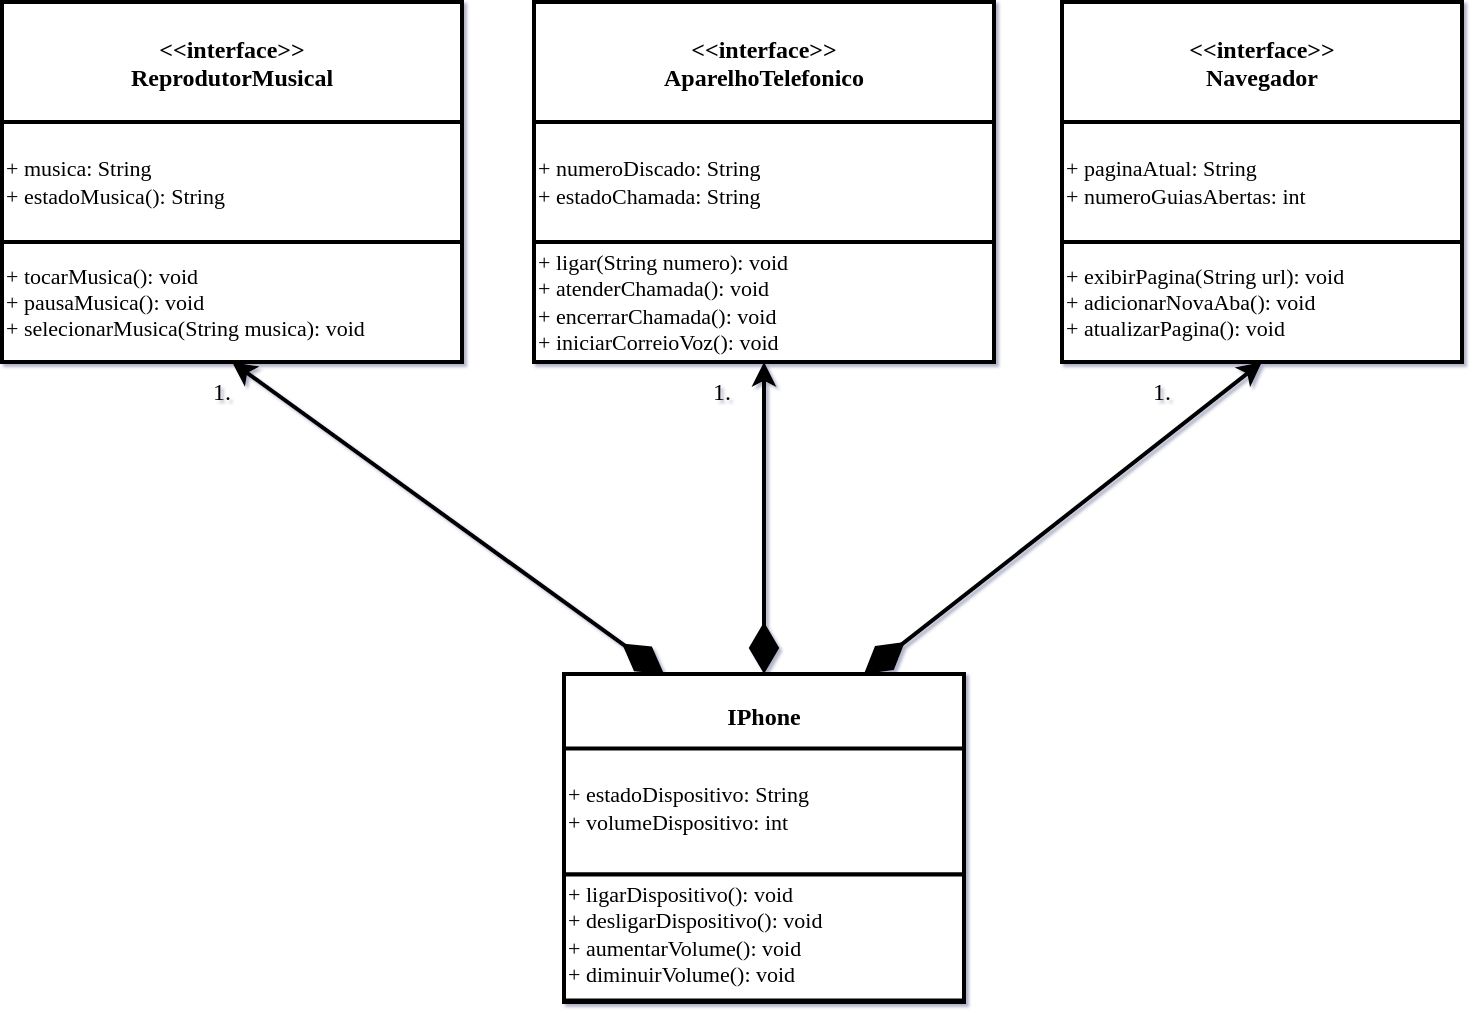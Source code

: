 <mxfile>
    <diagram id="qJbw2j9B7ppGZLjYoXpy" name="Página-1">
        <mxGraphModel dx="1069" dy="559" grid="0" gridSize="10" guides="1" tooltips="1" connect="1" arrows="1" fold="1" page="1" pageScale="1" pageWidth="827" pageHeight="1169" background="#ffffff" math="0" shadow="1">
            <root>
                <mxCell id="0"/>
                <mxCell id="1" parent="0"/>
                <mxCell id="2" value="&lt;&lt;interface&gt;&gt;&#10;ReprodutorMusical" style="swimlane;startSize=60;fontStyle=1;fillColor=#FFFFFF;strokeColor=#000000;fontColor=#000000;fontFamily=Tahoma;strokeWidth=2;" vertex="1" parent="1">
                    <mxGeometry x="49" y="335" width="230" height="180" as="geometry"/>
                </mxCell>
                <mxCell id="17" value="&lt;span style=&quot;color: rgba(0, 0, 0, 0); font-family: monospace; font-size: 0px; text-align: start;&quot;&gt;%3CmxGraphModel%3E%3Croot%3E%3CmxCell%20id%3D%220%22%2F%3E%3CmxCell%20id%3D%221%22%20parent%3D%220%22%2F%3E%3CmxCell%20id%3D%222%22%20value%3D%22%26lt%3B%26lt%3Binterface%26gt%3B%26gt%3B%26%2310%3BNavegador%22%20style%3D%22swimlane%3BstartSize%3D60%3BfontStyle%3D1%3BfillColor%3D%23f9f7ed%3BstrokeColor%3D%2336393d%3BfontColor%3D%23000000%3BfontFamily%3DTahoma%3B%22%20vertex%3D%221%22%20parent%3D%221%22%3E%3CmxGeometry%20x%3D%22520%22%20y%3D%2240%22%20width%3D%22200%22%20height%3D%22180%22%20as%3D%22geometry%22%2F%3E%3C%2FmxCell%3E%3C%2Froot%3E%3C%2FmxGraphModel%3E&lt;/span&gt;" style="rounded=0;whiteSpace=wrap;html=1;fontFamily=Tahoma;fillColor=#FFFFFF;strokeColor=#000000;strokeWidth=2;" vertex="1" parent="2">
                    <mxGeometry y="120" width="230" height="60" as="geometry"/>
                </mxCell>
                <mxCell id="15" value="&lt;span style=&quot;font-family: monospace; font-size: 0px; text-align: start; background-color: rgb(0, 0, 0);&quot;&gt;&lt;font&gt;ttttt&lt;/font&gt;&lt;/span&gt;" style="rounded=0;whiteSpace=wrap;html=1;fontFamily=Tahoma;fillColor=#FFFFFF;strokeColor=#000000;strokeWidth=2;fontColor=#000000;" vertex="1" parent="2">
                    <mxGeometry y="60" width="230" height="60" as="geometry"/>
                </mxCell>
                <mxCell id="35" value="+ tocarMusica(): void&lt;br style=&quot;font-size: 11px;&quot;&gt;+ pausaMusica(): void&lt;br style=&quot;font-size: 11px;&quot;&gt;+ selecionarMusica(String musica): void&amp;nbsp;" style="text;html=1;strokeColor=none;fillColor=none;align=left;verticalAlign=middle;whiteSpace=wrap;rounded=0;labelBackgroundColor=none;strokeWidth=2;fontFamily=Tahoma;fontColor=#000000;fontSize=11;" vertex="1" parent="2">
                    <mxGeometry y="120" width="230" height="60" as="geometry"/>
                </mxCell>
                <mxCell id="41" value="+ musica: String&lt;br style=&quot;font-size: 11px;&quot;&gt;+ estadoMusica(): String&amp;nbsp;" style="text;html=1;strokeColor=none;fillColor=none;align=left;verticalAlign=middle;whiteSpace=wrap;rounded=0;labelBackgroundColor=none;strokeWidth=2;fontFamily=Tahoma;fontColor=#000000;fontSize=11;" vertex="1" parent="2">
                    <mxGeometry y="60" width="230" height="60" as="geometry"/>
                </mxCell>
                <mxCell id="4" value="&lt;&lt;interface&gt;&gt;&#10;AparelhoTelefonico" style="swimlane;startSize=60;fontStyle=1;fillColor=#FFFFFF;strokeColor=#000000;fontColor=#000000;fontFamily=Tahoma;strokeWidth=2;" vertex="1" parent="1">
                    <mxGeometry x="315" y="335" width="230" height="180" as="geometry"/>
                </mxCell>
                <mxCell id="18" value="&lt;span style=&quot;color: rgba(0, 0, 0, 0); font-family: monospace; font-size: 0px; text-align: start;&quot;&gt;%3CmxGraphModel%3E%3Croot%3E%3CmxCell%20id%3D%220%22%2F%3E%3CmxCell%20id%3D%221%22%20parent%3D%220%22%2F%3E%3CmxCell%20id%3D%222%22%20value%3D%22%26lt%3B%26lt%3Binterface%26gt%3B%26gt%3B%26%2310%3BNavegador%22%20style%3D%22swimlane%3BstartSize%3D60%3BfontStyle%3D1%3BfillColor%3D%23f9f7ed%3BstrokeColor%3D%2336393d%3BfontColor%3D%23000000%3BfontFamily%3DTahoma%3B%22%20vertex%3D%221%22%20parent%3D%221%22%3E%3CmxGeometry%20x%3D%22520%22%20y%3D%2240%22%20width%3D%22200%22%20height%3D%22180%22%20as%3D%22geometry%22%2F%3E%3C%2FmxCell%3E%3C%2Froot%3E%3C%2FmxGraphModel%3E&lt;/span&gt;" style="rounded=0;whiteSpace=wrap;html=1;fontFamily=Tahoma;fillColor=#FFFFFF;strokeColor=#000000;strokeWidth=2;" vertex="1" parent="4">
                    <mxGeometry y="60" width="230" height="60" as="geometry"/>
                </mxCell>
                <mxCell id="19" value="&lt;span style=&quot;color: rgba(0, 0, 0, 0); font-family: monospace; font-size: 0px; text-align: start;&quot;&gt;%3CmxGraphModel%3E%3Croot%3E%3CmxCell%20id%3D%220%22%2F%3E%3CmxCell%20id%3D%221%22%20parent%3D%220%22%2F%3E%3CmxCell%20id%3D%222%22%20value%3D%22%26lt%3B%26lt%3Binterface%26gt%3B%26gt%3B%26%2310%3BNavegador%22%20style%3D%22swimlane%3BstartSize%3D60%3BfontStyle%3D1%3BfillColor%3D%23f9f7ed%3BstrokeColor%3D%2336393d%3BfontColor%3D%23000000%3BfontFamily%3DTahoma%3B%22%20vertex%3D%221%22%20parent%3D%221%22%3E%3CmxGeometry%20x%3D%22520%22%20y%3D%2240%22%20width%3D%22200%22%20height%3D%22180%22%20as%3D%22geometry%22%2F%3E%3C%2FmxCell%3E%3C%2Froot%3E%3C%2FmxGraphModel%3E&lt;/span&gt;" style="rounded=0;whiteSpace=wrap;html=1;fontFamily=Tahoma;fillColor=#FFFFFF;strokeColor=#000000;strokeWidth=2;" vertex="1" parent="4">
                    <mxGeometry y="120" width="230" height="60" as="geometry"/>
                </mxCell>
                <mxCell id="36" value="+ ligar(String numero): void&lt;br style=&quot;font-size: 11px;&quot;&gt;+ atenderChamada(): void&lt;br style=&quot;font-size: 11px;&quot;&gt;+ encerrarChamada(): void&lt;br style=&quot;font-size: 11px;&quot;&gt;+ iniciarCorreioVoz(): void&amp;nbsp;" style="text;html=1;strokeColor=none;fillColor=none;align=left;verticalAlign=middle;whiteSpace=wrap;rounded=0;labelBackgroundColor=none;strokeWidth=2;fontFamily=Tahoma;fontColor=#000000;fontSize=11;" vertex="1" parent="4">
                    <mxGeometry y="120" width="230" height="60" as="geometry"/>
                </mxCell>
                <mxCell id="43" value="+ numeroDiscado: String&lt;br style=&quot;font-size: 11px;&quot;&gt;+ estadoChamada: String" style="text;html=1;strokeColor=none;fillColor=none;align=left;verticalAlign=middle;whiteSpace=wrap;rounded=0;labelBackgroundColor=none;strokeWidth=2;fontFamily=Tahoma;fontColor=#000000;fontSize=11;" vertex="1" parent="4">
                    <mxGeometry y="60" width="230" height="60" as="geometry"/>
                </mxCell>
                <mxCell id="5" value="&lt;&lt;interface&gt;&gt;&#10;Navegador" style="swimlane;startSize=60;fontStyle=1;fillColor=#FFFFFF;strokeColor=#000000;fontColor=#000000;fontFamily=Tahoma;strokeWidth=2;" vertex="1" parent="1">
                    <mxGeometry x="579" y="335" width="200" height="180" as="geometry"/>
                </mxCell>
                <mxCell id="20" value="&lt;span style=&quot;color: rgba(0, 0, 0, 0); font-family: monospace; font-size: 0px; text-align: start;&quot;&gt;%3CmxGraphModel%3E%3Croot%3E%3CmxCell%20id%3D%220%22%2F%3E%3CmxCell%20id%3D%221%22%20parent%3D%220%22%2F%3E%3CmxCell%20id%3D%222%22%20value%3D%22%26lt%3B%26lt%3Binterface%26gt%3B%26gt%3B%26%2310%3BNavegador%22%20style%3D%22swimlane%3BstartSize%3D60%3BfontStyle%3D1%3BfillColor%3D%23f9f7ed%3BstrokeColor%3D%2336393d%3BfontColor%3D%23000000%3BfontFamily%3DTahoma%3B%22%20vertex%3D%221%22%20parent%3D%221%22%3E%3CmxGeometry%20x%3D%22520%22%20y%3D%2240%22%20width%3D%22200%22%20height%3D%22180%22%20as%3D%22geometry%22%2F%3E%3C%2FmxCell%3E%3C%2Froot%3E%3C%2FmxGraphModel%3E&lt;/span&gt;" style="rounded=0;whiteSpace=wrap;html=1;fontFamily=Tahoma;fillColor=#FFFFFF;strokeColor=#000000;strokeWidth=2;" vertex="1" parent="5">
                    <mxGeometry y="60" width="200" height="60" as="geometry"/>
                </mxCell>
                <mxCell id="21" value="&lt;span style=&quot;color: rgba(0, 0, 0, 0); font-family: monospace; font-size: 0px; text-align: start;&quot;&gt;%3CmxGraphModel%3E%3Croot%3E%3CmxCell%20id%3D%220%22%2F%3E%3CmxCell%20id%3D%221%22%20parent%3D%220%22%2F%3E%3CmxCell%20id%3D%222%22%20value%3D%22%26lt%3B%26lt%3Binterface%26gt%3B%26gt%3B%26%2310%3BNavegador%22%20style%3D%22swimlane%3BstartSize%3D60%3BfontStyle%3D1%3BfillColor%3D%23f9f7ed%3BstrokeColor%3D%2336393d%3BfontColor%3D%23000000%3BfontFamily%3DTahoma%3B%22%20vertex%3D%221%22%20parent%3D%221%22%3E%3CmxGeometry%20x%3D%22520%22%20y%3D%2240%22%20width%3D%22200%22%20height%3D%22180%22%20as%3D%22geometry%22%2F%3E%3C%2FmxCell%3E%3C%2Froot%3E%3C%2FmxGraphModel%3E&lt;/span&gt;" style="rounded=0;whiteSpace=wrap;html=1;fontFamily=Tahoma;fillColor=#FFFFFF;strokeColor=#000000;strokeWidth=2;" vertex="1" parent="5">
                    <mxGeometry y="120" width="200" height="60" as="geometry"/>
                </mxCell>
                <mxCell id="37" value="+ exibirPagina(String url): void&lt;br style=&quot;font-size: 11px;&quot;&gt;+ adicionarNovaAba(): void&lt;br style=&quot;font-size: 11px;&quot;&gt;+ atualizarPagina(): void&amp;nbsp;" style="text;html=1;strokeColor=none;fillColor=none;align=left;verticalAlign=middle;whiteSpace=wrap;rounded=0;labelBackgroundColor=none;strokeWidth=2;fontFamily=Tahoma;fontColor=#000000;fontSize=11;" vertex="1" parent="5">
                    <mxGeometry y="120" width="200" height="60" as="geometry"/>
                </mxCell>
                <mxCell id="44" value="+ paginaAtual: String&lt;br style=&quot;font-size: 11px;&quot;&gt;+ numeroGuiasAbertas: int&amp;nbsp;" style="text;html=1;strokeColor=none;fillColor=none;align=left;verticalAlign=middle;whiteSpace=wrap;rounded=0;labelBackgroundColor=none;strokeWidth=2;fontFamily=Tahoma;fontColor=#000000;fontSize=11;" vertex="1" parent="5">
                    <mxGeometry y="60" width="200" height="60" as="geometry"/>
                </mxCell>
                <mxCell id="7" style="edgeStyle=none;html=1;fontFamily=Tahoma;fontColor=#000000;strokeColor=#000000;strokeWidth=2;startArrow=diamondThin;startFill=1;startSize=20;entryX=0.5;entryY=1;entryDx=0;entryDy=0;" edge="1" parent="1" source="6" target="36">
                    <mxGeometry relative="1" as="geometry">
                        <mxPoint x="419" y="575" as="targetPoint"/>
                    </mxGeometry>
                </mxCell>
                <mxCell id="8" style="edgeStyle=none;html=1;fontFamily=Tahoma;fontColor=#000000;strokeWidth=2;strokeColor=#000000;entryX=0.5;entryY=1;entryDx=0;entryDy=0;endArrow=classic;endFill=1;startArrow=diamondThin;startFill=1;exitX=0.75;exitY=0;exitDx=0;exitDy=0;startSize=20;" edge="1" parent="1" source="6" target="21">
                    <mxGeometry relative="1" as="geometry">
                        <mxPoint x="669" y="575" as="targetPoint"/>
                        <mxPoint x="559" y="665" as="sourcePoint"/>
                    </mxGeometry>
                </mxCell>
                <mxCell id="9" style="edgeStyle=none;html=1;entryX=0.5;entryY=1;entryDx=0;entryDy=0;fontFamily=Tahoma;fontColor=#000000;exitX=0.25;exitY=0;exitDx=0;exitDy=0;strokeColor=#000000;strokeWidth=2;startArrow=diamondThin;startFill=1;sourcePerimeterSpacing=0;targetPerimeterSpacing=0;startSize=20;" edge="1" parent="1" source="6" target="2">
                    <mxGeometry relative="1" as="geometry"/>
                </mxCell>
                <mxCell id="6" value="IPhone" style="swimlane;startSize=41;fontStyle=1;fillColor=#FFFFFF;strokeColor=#000000;fontColor=#000000;fontFamily=Tahoma;strokeWidth=2;" vertex="1" parent="1">
                    <mxGeometry x="330" y="671" width="200" height="164" as="geometry"/>
                </mxCell>
                <mxCell id="31" value="&lt;span style=&quot;color: rgba(0, 0, 0, 0); font-family: monospace; font-size: 0px; text-align: start;&quot;&gt;%3CmxGraphModel%3E%3Croot%3E%3CmxCell%20id%3D%220%22%2F%3E%3CmxCell%20id%3D%221%22%20parent%3D%220%22%2F%3E%3CmxCell%20id%3D%222%22%20value%3D%22%26lt%3B%26lt%3Binterface%26gt%3B%26gt%3B%26%2310%3BNavegador%22%20style%3D%22swimlane%3BstartSize%3D60%3BfontStyle%3D1%3BfillColor%3D%23f9f7ed%3BstrokeColor%3D%2336393d%3BfontColor%3D%23000000%3BfontFamily%3DTahoma%3B%22%20vertex%3D%221%22%20parent%3D%221%22%3E%3CmxGeometry%20x%3D%22520%22%20y%3D%2240%22%20width%3D%22200%22%20height%3D%22180%22%20as%3D%22geometry%22%2F%3E%3C%2FmxCell%3E%3C%2Froot%3E%3C%2FmxGraphModel%3E&lt;/span&gt;" style="rounded=0;whiteSpace=wrap;html=1;fontFamily=Tahoma;fillColor=#FFFFFF;strokeColor=#000000;strokeWidth=2;" vertex="1" parent="6">
                    <mxGeometry y="37.25" width="200" height="63" as="geometry"/>
                </mxCell>
                <mxCell id="40" value="&lt;span style=&quot;color: rgba(0, 0, 0, 0); font-family: monospace; font-size: 0px; text-align: start;&quot;&gt;%3CmxGraphModel%3E%3Croot%3E%3CmxCell%20id%3D%220%22%2F%3E%3CmxCell%20id%3D%221%22%20parent%3D%220%22%2F%3E%3CmxCell%20id%3D%222%22%20value%3D%22%26lt%3B%26lt%3Binterface%26gt%3B%26gt%3B%26%2310%3BNavegador%22%20style%3D%22swimlane%3BstartSize%3D60%3BfontStyle%3D1%3BfillColor%3D%23f9f7ed%3BstrokeColor%3D%2336393d%3BfontColor%3D%23000000%3BfontFamily%3DTahoma%3B%22%20vertex%3D%221%22%20parent%3D%221%22%3E%3CmxGeometry%20x%3D%22520%22%20y%3D%2240%22%20width%3D%22200%22%20height%3D%22180%22%20as%3D%22geometry%22%2F%3E%3C%2FmxCell%3E%3C%2Froot%3E%3C%2FmxGraphModel%3E&lt;/span&gt;" style="rounded=0;whiteSpace=wrap;html=1;fontFamily=Tahoma;fillColor=#FFFFFF;strokeColor=#000000;strokeWidth=2;" vertex="1" parent="6">
                    <mxGeometry y="100.25" width="200" height="63" as="geometry"/>
                </mxCell>
                <mxCell id="39" value="+ ligarDispositivo(): void&lt;br&gt;+ desligarDispositivo(): void&lt;br style=&quot;font-size: 11px;&quot;&gt;+ aumentarVolume(): void&lt;br style=&quot;font-size: 11px;&quot;&gt;+ diminuirVolume(): void&amp;nbsp;" style="text;html=1;strokeColor=none;fillColor=none;align=left;verticalAlign=middle;whiteSpace=wrap;rounded=0;labelBackgroundColor=none;strokeWidth=2;fontFamily=Tahoma;fontColor=#000000;fontSize=11;" vertex="1" parent="6">
                    <mxGeometry y="100.25" width="200" height="60" as="geometry"/>
                </mxCell>
                <mxCell id="45" value="+ estadoDispositivo: String&lt;br&gt;+ volumeDispositivo: int" style="text;html=1;strokeColor=none;fillColor=none;align=left;verticalAlign=middle;whiteSpace=wrap;rounded=0;labelBackgroundColor=none;strokeWidth=2;fontFamily=Tahoma;fontColor=#000000;fontSize=11;" vertex="1" parent="6">
                    <mxGeometry y="37.25" width="200" height="60" as="geometry"/>
                </mxCell>
                <mxCell id="32" value="1." style="text;html=1;strokeColor=none;fillColor=none;align=center;verticalAlign=middle;whiteSpace=wrap;rounded=0;strokeWidth=2;fontFamily=Tahoma;fontColor=#000000;rotation=0;" vertex="1" parent="1">
                    <mxGeometry x="399" y="515" width="20" height="30" as="geometry"/>
                </mxCell>
                <mxCell id="33" value="1." style="text;html=1;strokeColor=none;fillColor=none;align=center;verticalAlign=middle;whiteSpace=wrap;rounded=0;strokeWidth=2;fontFamily=Tahoma;fontColor=#000000;rotation=0;" vertex="1" parent="1">
                    <mxGeometry x="149" y="515" width="20" height="30" as="geometry"/>
                </mxCell>
                <mxCell id="34" value="1." style="text;html=1;strokeColor=none;fillColor=none;align=center;verticalAlign=middle;whiteSpace=wrap;rounded=0;strokeWidth=2;fontFamily=Tahoma;fontColor=#000000;rotation=0;" vertex="1" parent="1">
                    <mxGeometry x="619" y="515" width="20" height="30" as="geometry"/>
                </mxCell>
            </root>
        </mxGraphModel>
    </diagram>
</mxfile>
